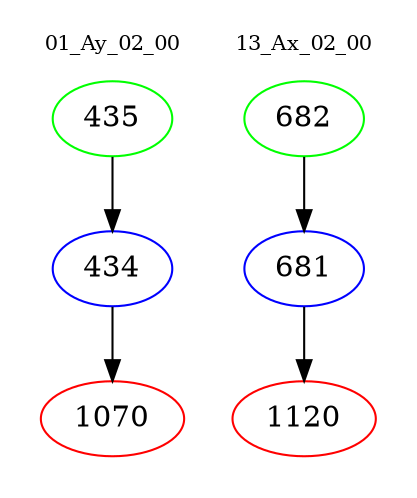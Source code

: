 digraph{
subgraph cluster_0 {
color = white
label = "01_Ay_02_00";
fontsize=10;
T0_435 [label="435", color="green"]
T0_435 -> T0_434 [color="black"]
T0_434 [label="434", color="blue"]
T0_434 -> T0_1070 [color="black"]
T0_1070 [label="1070", color="red"]
}
subgraph cluster_1 {
color = white
label = "13_Ax_02_00";
fontsize=10;
T1_682 [label="682", color="green"]
T1_682 -> T1_681 [color="black"]
T1_681 [label="681", color="blue"]
T1_681 -> T1_1120 [color="black"]
T1_1120 [label="1120", color="red"]
}
}
